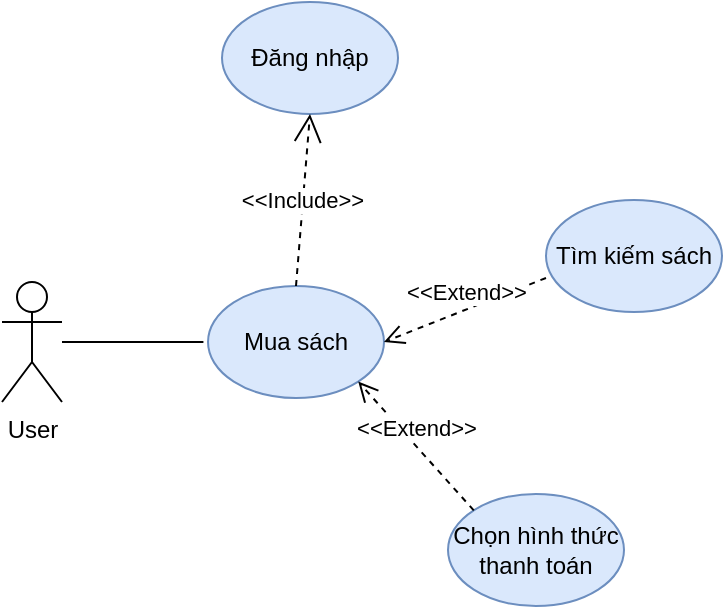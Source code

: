 <mxfile version="10.7.5" type="device"><diagram id="1l4yQfjN40XxSjH53hnt" name="Page-1"><mxGraphModel dx="824" dy="896" grid="0" gridSize="10" guides="1" tooltips="1" connect="1" arrows="1" fold="1" page="0" pageScale="1" pageWidth="850" pageHeight="1100" math="0" shadow="0"><root><mxCell id="0"/><mxCell id="1" parent="0"/><mxCell id="vRS_cGBNsCqTpm3gkfsS-1" value="User" style="shape=umlActor;verticalLabelPosition=bottom;labelBackgroundColor=#ffffff;verticalAlign=top;html=1;outlineConnect=0;" vertex="1" parent="1"><mxGeometry x="121" y="-79" width="30" height="60" as="geometry"/></mxCell><mxCell id="vRS_cGBNsCqTpm3gkfsS-2" value="Mua sách" style="ellipse;whiteSpace=wrap;html=1;fillColor=#dae8fc;strokeColor=#6c8ebf;" vertex="1" parent="1"><mxGeometry x="224" y="-77" width="88" height="56" as="geometry"/></mxCell><mxCell id="vRS_cGBNsCqTpm3gkfsS-3" value="Chọn hình thức thanh toán" style="ellipse;whiteSpace=wrap;html=1;fillColor=#dae8fc;strokeColor=#6c8ebf;" vertex="1" parent="1"><mxGeometry x="344" y="27" width="88" height="56" as="geometry"/></mxCell><mxCell id="vRS_cGBNsCqTpm3gkfsS-6" value="Đăng nhập" style="ellipse;whiteSpace=wrap;html=1;fillColor=#dae8fc;strokeColor=#6c8ebf;" vertex="1" parent="1"><mxGeometry x="231" y="-219" width="88" height="56" as="geometry"/></mxCell><mxCell id="vRS_cGBNsCqTpm3gkfsS-7" value="" style="endArrow=none;html=1;" edge="1" parent="1" source="vRS_cGBNsCqTpm3gkfsS-1"><mxGeometry width="50" height="50" relative="1" as="geometry"><mxPoint x="151" y="1" as="sourcePoint"/><mxPoint x="221.711" y="-49" as="targetPoint"/></mxGeometry></mxCell><mxCell id="vRS_cGBNsCqTpm3gkfsS-9" value="Tìm kiếm sách" style="ellipse;whiteSpace=wrap;html=1;fillColor=#dae8fc;strokeColor=#6c8ebf;" vertex="1" parent="1"><mxGeometry x="393" y="-120" width="88" height="56" as="geometry"/></mxCell><mxCell id="vRS_cGBNsCqTpm3gkfsS-11" value="&amp;lt;&amp;lt;Extend&amp;gt;&amp;gt;" style="html=1;verticalAlign=bottom;endArrow=open;dashed=1;endSize=8;exitX=0;exitY=0.696;exitDx=0;exitDy=0;entryX=1;entryY=0.5;entryDx=0;entryDy=0;exitPerimeter=0;" edge="1" parent="1" source="vRS_cGBNsCqTpm3gkfsS-9" target="vRS_cGBNsCqTpm3gkfsS-2"><mxGeometry relative="1" as="geometry"><mxPoint x="346" y="-118" as="sourcePoint"/><mxPoint x="266" y="-118" as="targetPoint"/></mxGeometry></mxCell><mxCell id="vRS_cGBNsCqTpm3gkfsS-12" value="&amp;lt;&amp;lt;Include&amp;gt;&amp;gt;" style="endArrow=open;endSize=12;dashed=1;html=1;entryX=0.5;entryY=1;entryDx=0;entryDy=0;exitX=0.5;exitY=0;exitDx=0;exitDy=0;" edge="1" parent="1" source="vRS_cGBNsCqTpm3gkfsS-2" target="vRS_cGBNsCqTpm3gkfsS-6"><mxGeometry width="160" relative="1" as="geometry"><mxPoint x="289" y="-99" as="sourcePoint"/><mxPoint x="449" y="-99" as="targetPoint"/></mxGeometry></mxCell><mxCell id="vRS_cGBNsCqTpm3gkfsS-13" value="&amp;lt;&amp;lt;Extend&amp;gt;&amp;gt;" style="html=1;verticalAlign=bottom;endArrow=open;dashed=1;endSize=8;exitX=0;exitY=0;exitDx=0;exitDy=0;entryX=1;entryY=1;entryDx=0;entryDy=0;" edge="1" parent="1" source="vRS_cGBNsCqTpm3gkfsS-3" target="vRS_cGBNsCqTpm3gkfsS-2"><mxGeometry relative="1" as="geometry"><mxPoint x="234" y="-164" as="sourcePoint"/><mxPoint x="257" y="-64" as="targetPoint"/></mxGeometry></mxCell></root></mxGraphModel></diagram></mxfile>